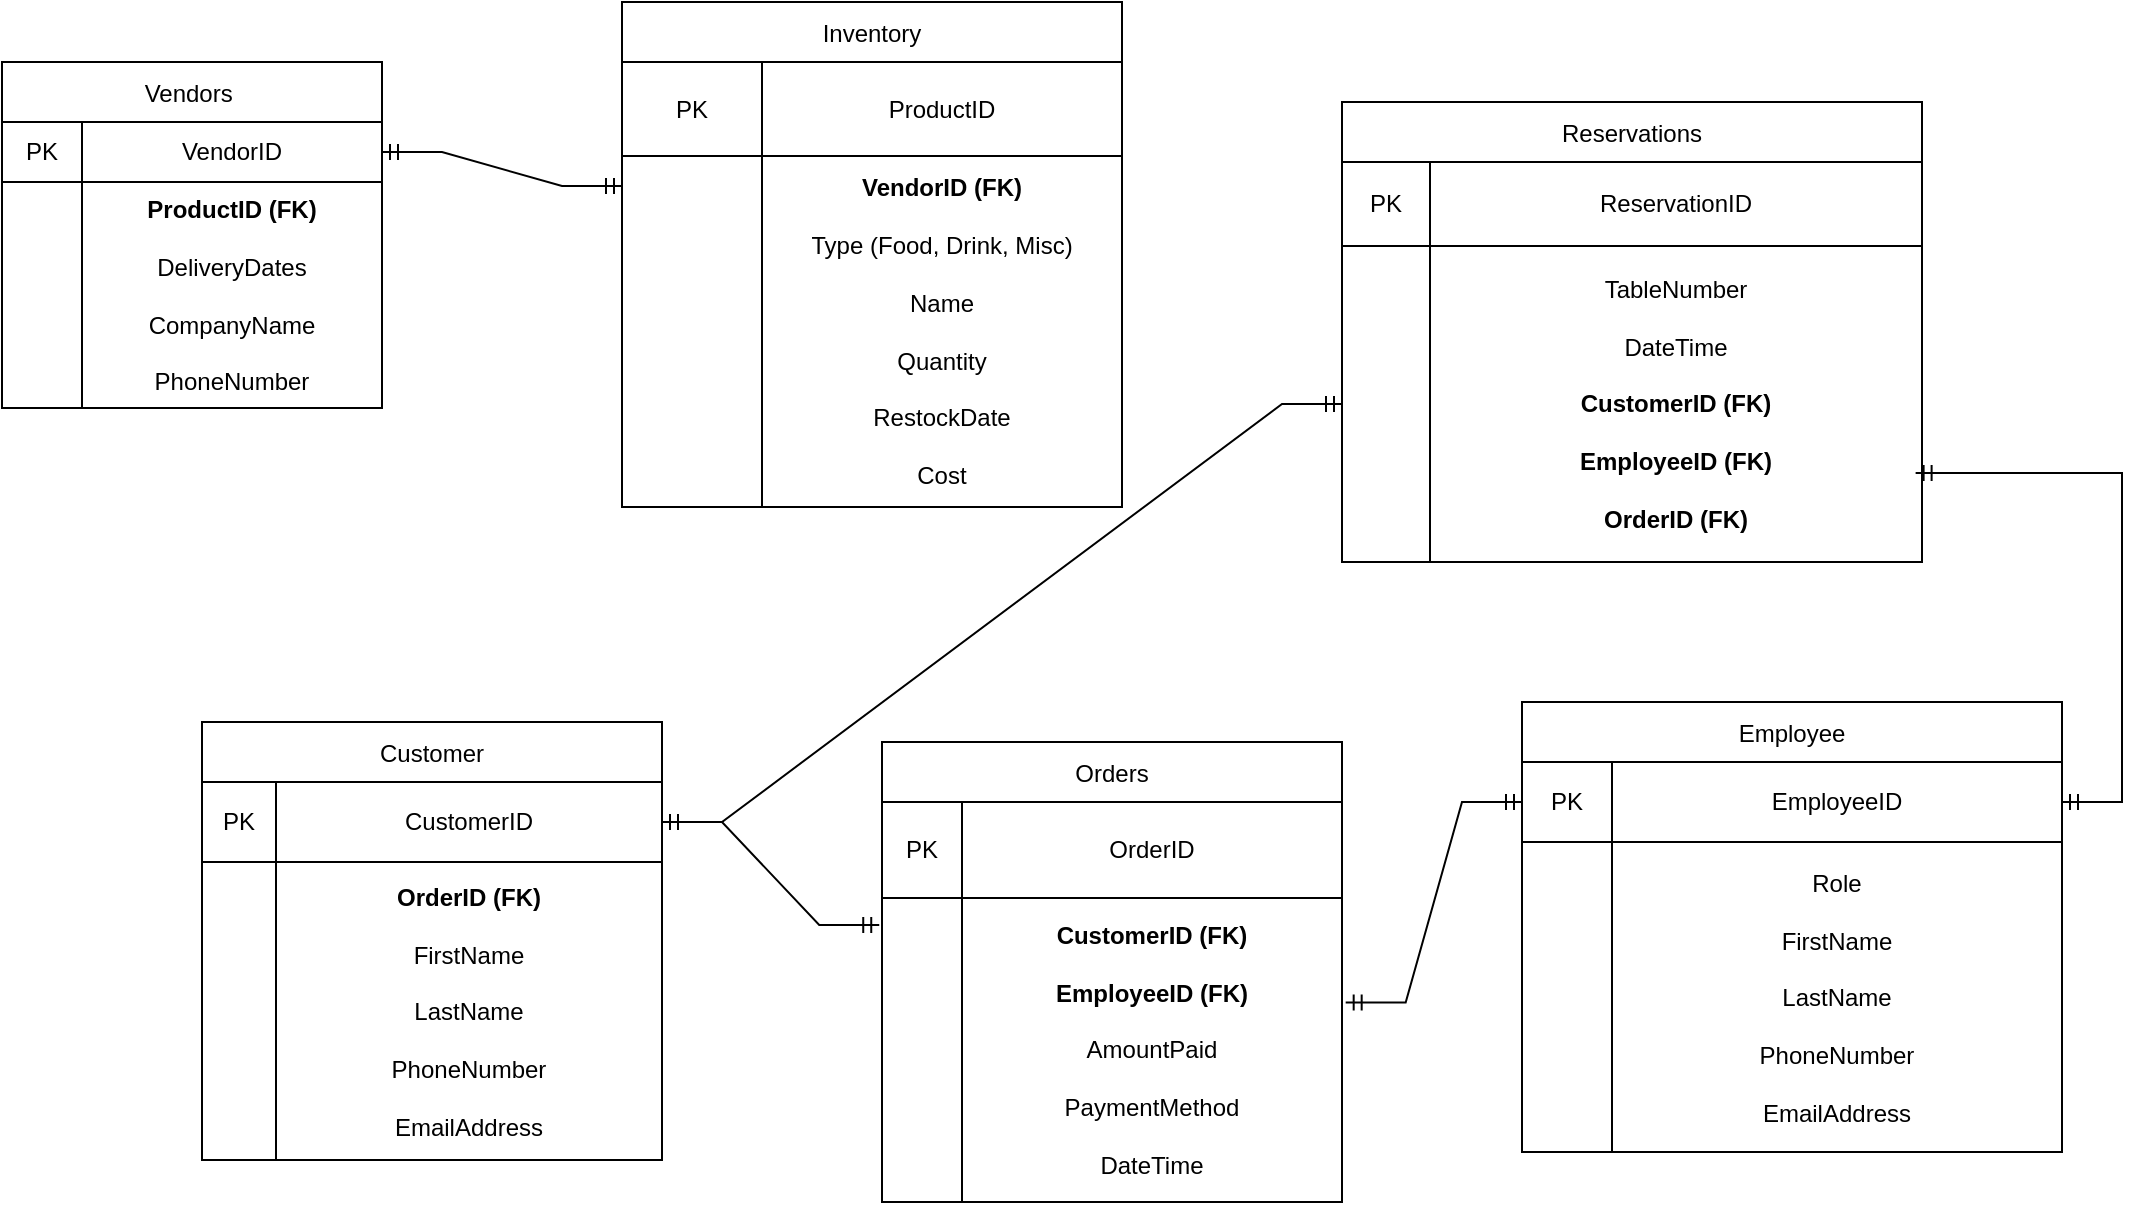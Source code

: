 <mxfile version="24.7.17">
  <diagram name="Page-1" id="3nXBSNcUew9K6hn_OaRK">
    <mxGraphModel dx="1066" dy="580" grid="1" gridSize="10" guides="1" tooltips="1" connect="1" arrows="1" fold="1" page="1" pageScale="1" pageWidth="850" pageHeight="1100" math="0" shadow="0">
      <root>
        <mxCell id="0" />
        <mxCell id="1" parent="0" />
        <mxCell id="HVbI2L4Hs5HE3-MBSkn4-1" value="Vendors " style="shape=table;startSize=30;container=1;collapsible=0;childLayout=tableLayout;" parent="1" vertex="1">
          <mxGeometry x="70" y="50" width="190" height="173" as="geometry" />
        </mxCell>
        <mxCell id="HVbI2L4Hs5HE3-MBSkn4-2" value="" style="shape=tableRow;horizontal=0;startSize=0;swimlaneHead=0;swimlaneBody=0;strokeColor=inherit;top=0;left=0;bottom=0;right=0;collapsible=0;dropTarget=0;fillColor=none;points=[[0,0.5],[1,0.5]];portConstraint=eastwest;" parent="HVbI2L4Hs5HE3-MBSkn4-1" vertex="1">
          <mxGeometry y="30" width="190" height="30" as="geometry" />
        </mxCell>
        <mxCell id="pJuaIllPGdODmSYGomI3-3" value="PK" style="shape=partialRectangle;html=1;whiteSpace=wrap;connectable=0;strokeColor=inherit;overflow=hidden;fillColor=none;top=0;left=0;bottom=0;right=0;pointerEvents=1;" vertex="1" parent="HVbI2L4Hs5HE3-MBSkn4-2">
          <mxGeometry width="40" height="30" as="geometry">
            <mxRectangle width="40" height="30" as="alternateBounds" />
          </mxGeometry>
        </mxCell>
        <mxCell id="HVbI2L4Hs5HE3-MBSkn4-3" value="VendorID" style="shape=partialRectangle;html=1;whiteSpace=wrap;connectable=0;strokeColor=inherit;overflow=hidden;fillColor=none;top=0;left=0;bottom=0;right=0;pointerEvents=1;" parent="HVbI2L4Hs5HE3-MBSkn4-2" vertex="1">
          <mxGeometry x="40" width="150" height="30" as="geometry">
            <mxRectangle width="150" height="30" as="alternateBounds" />
          </mxGeometry>
        </mxCell>
        <mxCell id="HVbI2L4Hs5HE3-MBSkn4-4" value="" style="shape=tableRow;horizontal=0;startSize=0;swimlaneHead=0;swimlaneBody=0;strokeColor=inherit;top=0;left=0;bottom=0;right=0;collapsible=0;dropTarget=0;fillColor=none;points=[[0,0.5],[1,0.5]];portConstraint=eastwest;" parent="HVbI2L4Hs5HE3-MBSkn4-1" vertex="1">
          <mxGeometry y="60" width="190" height="113" as="geometry" />
        </mxCell>
        <mxCell id="pJuaIllPGdODmSYGomI3-4" style="shape=partialRectangle;html=1;whiteSpace=wrap;connectable=0;strokeColor=inherit;overflow=hidden;fillColor=none;top=0;left=0;bottom=0;right=0;pointerEvents=1;" vertex="1" parent="HVbI2L4Hs5HE3-MBSkn4-4">
          <mxGeometry width="40" height="113" as="geometry">
            <mxRectangle width="40" height="113" as="alternateBounds" />
          </mxGeometry>
        </mxCell>
        <mxCell id="HVbI2L4Hs5HE3-MBSkn4-5" value="&lt;b&gt;ProductID (FK)&lt;/b&gt;&lt;div&gt;&lt;b&gt;&lt;br&gt;&lt;/b&gt;&lt;/div&gt;&lt;div&gt;DeliveryDates&lt;/div&gt;&lt;div&gt;&lt;br&gt;&lt;/div&gt;&lt;div&gt;CompanyName&lt;br&gt;&lt;/div&gt;&lt;div&gt;&lt;br&gt;&lt;/div&gt;&lt;div&gt;PhoneNumber&lt;/div&gt;" style="shape=partialRectangle;html=1;whiteSpace=wrap;connectable=0;strokeColor=inherit;overflow=hidden;fillColor=none;top=0;left=0;bottom=0;right=0;pointerEvents=1;" parent="HVbI2L4Hs5HE3-MBSkn4-4" vertex="1">
          <mxGeometry x="40" width="150" height="113" as="geometry">
            <mxRectangle width="150" height="113" as="alternateBounds" />
          </mxGeometry>
        </mxCell>
        <mxCell id="HVbI2L4Hs5HE3-MBSkn4-12" value="Orders" style="shape=table;startSize=30;container=1;collapsible=0;childLayout=tableLayout;" parent="1" vertex="1">
          <mxGeometry x="510" y="390" width="230" height="230" as="geometry" />
        </mxCell>
        <mxCell id="HVbI2L4Hs5HE3-MBSkn4-13" value="" style="shape=tableRow;horizontal=0;startSize=0;swimlaneHead=0;swimlaneBody=0;strokeColor=inherit;top=0;left=0;bottom=0;right=0;collapsible=0;dropTarget=0;fillColor=none;points=[[0,0.5],[1,0.5]];portConstraint=eastwest;" parent="HVbI2L4Hs5HE3-MBSkn4-12" vertex="1">
          <mxGeometry y="30" width="230" height="48" as="geometry" />
        </mxCell>
        <mxCell id="pJuaIllPGdODmSYGomI3-6" value="PK" style="shape=partialRectangle;html=1;whiteSpace=wrap;connectable=0;strokeColor=inherit;overflow=hidden;fillColor=none;top=0;left=0;bottom=0;right=0;pointerEvents=1;" vertex="1" parent="HVbI2L4Hs5HE3-MBSkn4-13">
          <mxGeometry width="40" height="48" as="geometry">
            <mxRectangle width="40" height="48" as="alternateBounds" />
          </mxGeometry>
        </mxCell>
        <mxCell id="HVbI2L4Hs5HE3-MBSkn4-14" value="OrderID" style="shape=partialRectangle;html=1;whiteSpace=wrap;connectable=0;strokeColor=inherit;overflow=hidden;fillColor=none;top=0;left=0;bottom=0;right=0;pointerEvents=1;" parent="HVbI2L4Hs5HE3-MBSkn4-13" vertex="1">
          <mxGeometry x="40" width="190" height="48" as="geometry">
            <mxRectangle width="190" height="48" as="alternateBounds" />
          </mxGeometry>
        </mxCell>
        <mxCell id="HVbI2L4Hs5HE3-MBSkn4-15" value="" style="shape=tableRow;horizontal=0;startSize=0;swimlaneHead=0;swimlaneBody=0;strokeColor=inherit;top=0;left=0;bottom=0;right=0;collapsible=0;dropTarget=0;fillColor=none;points=[[0,0.5],[1,0.5]];portConstraint=eastwest;" parent="HVbI2L4Hs5HE3-MBSkn4-12" vertex="1">
          <mxGeometry y="78" width="230" height="152" as="geometry" />
        </mxCell>
        <mxCell id="pJuaIllPGdODmSYGomI3-7" style="shape=partialRectangle;html=1;whiteSpace=wrap;connectable=0;strokeColor=inherit;overflow=hidden;fillColor=none;top=0;left=0;bottom=0;right=0;pointerEvents=1;" vertex="1" parent="HVbI2L4Hs5HE3-MBSkn4-15">
          <mxGeometry width="40" height="152" as="geometry">
            <mxRectangle width="40" height="152" as="alternateBounds" />
          </mxGeometry>
        </mxCell>
        <mxCell id="HVbI2L4Hs5HE3-MBSkn4-16" value="&lt;div&gt;&lt;b&gt;CustomerID&lt;/b&gt; &lt;b&gt;(FK)&lt;/b&gt;&lt;/div&gt;&lt;div&gt;&lt;br&gt;&lt;/div&gt;&lt;div&gt;&lt;b&gt;EmployeeID (FK)&lt;/b&gt;&lt;/div&gt;&lt;div&gt;&lt;br&gt;&lt;/div&gt;AmountPaid&lt;div&gt;&lt;br&gt;&lt;div&gt;PaymentMethod&lt;br&gt;&lt;/div&gt;&lt;/div&gt;&lt;div&gt;&lt;br&gt;&lt;/div&gt;&lt;div&gt;DateTime&lt;br&gt;&lt;/div&gt;" style="shape=partialRectangle;html=1;whiteSpace=wrap;connectable=0;strokeColor=inherit;overflow=hidden;fillColor=none;top=0;left=0;bottom=0;right=0;pointerEvents=1;" parent="HVbI2L4Hs5HE3-MBSkn4-15" vertex="1">
          <mxGeometry x="40" width="190" height="152" as="geometry">
            <mxRectangle width="190" height="152" as="alternateBounds" />
          </mxGeometry>
        </mxCell>
        <mxCell id="pJuaIllPGdODmSYGomI3-10" value="Customer" style="shape=table;startSize=30;container=1;collapsible=0;childLayout=tableLayout;" vertex="1" parent="1">
          <mxGeometry x="170" y="380" width="230" height="219" as="geometry" />
        </mxCell>
        <mxCell id="pJuaIllPGdODmSYGomI3-11" value="" style="shape=tableRow;horizontal=0;startSize=0;swimlaneHead=0;swimlaneBody=0;strokeColor=inherit;top=0;left=0;bottom=0;right=0;collapsible=0;dropTarget=0;fillColor=none;points=[[0,0.5],[1,0.5]];portConstraint=eastwest;" vertex="1" parent="pJuaIllPGdODmSYGomI3-10">
          <mxGeometry y="30" width="230" height="40" as="geometry" />
        </mxCell>
        <mxCell id="pJuaIllPGdODmSYGomI3-12" value="PK" style="shape=partialRectangle;html=1;whiteSpace=wrap;connectable=0;strokeColor=inherit;overflow=hidden;fillColor=none;top=0;left=0;bottom=0;right=0;pointerEvents=1;" vertex="1" parent="pJuaIllPGdODmSYGomI3-11">
          <mxGeometry width="37" height="40" as="geometry">
            <mxRectangle width="37" height="40" as="alternateBounds" />
          </mxGeometry>
        </mxCell>
        <mxCell id="pJuaIllPGdODmSYGomI3-13" value="CustomerID" style="shape=partialRectangle;html=1;whiteSpace=wrap;connectable=0;strokeColor=inherit;overflow=hidden;fillColor=none;top=0;left=0;bottom=0;right=0;pointerEvents=1;" vertex="1" parent="pJuaIllPGdODmSYGomI3-11">
          <mxGeometry x="37" width="193" height="40" as="geometry">
            <mxRectangle width="193" height="40" as="alternateBounds" />
          </mxGeometry>
        </mxCell>
        <mxCell id="pJuaIllPGdODmSYGomI3-14" value="" style="shape=tableRow;horizontal=0;startSize=0;swimlaneHead=0;swimlaneBody=0;strokeColor=inherit;top=0;left=0;bottom=0;right=0;collapsible=0;dropTarget=0;fillColor=none;points=[[0,0.5],[1,0.5]];portConstraint=eastwest;" vertex="1" parent="pJuaIllPGdODmSYGomI3-10">
          <mxGeometry y="70" width="230" height="149" as="geometry" />
        </mxCell>
        <mxCell id="pJuaIllPGdODmSYGomI3-15" value="" style="shape=partialRectangle;html=1;whiteSpace=wrap;connectable=0;strokeColor=inherit;overflow=hidden;fillColor=none;top=0;left=0;bottom=0;right=0;pointerEvents=1;" vertex="1" parent="pJuaIllPGdODmSYGomI3-14">
          <mxGeometry width="37" height="149" as="geometry">
            <mxRectangle width="37" height="149" as="alternateBounds" />
          </mxGeometry>
        </mxCell>
        <mxCell id="pJuaIllPGdODmSYGomI3-16" value="&lt;div&gt;&lt;b&gt;OrderID (FK)&lt;/b&gt;&lt;/div&gt;&lt;div&gt;&lt;br&gt;&lt;/div&gt;FirstName&lt;div&gt;&lt;br&gt;&lt;/div&gt;&lt;div&gt;LastName&lt;/div&gt;&lt;div&gt;&lt;br&gt;&lt;/div&gt;&lt;div&gt;PhoneNumber&lt;/div&gt;&lt;div&gt;&lt;br&gt;&lt;/div&gt;&lt;div&gt;EmailAddress&lt;/div&gt;" style="shape=partialRectangle;html=1;whiteSpace=wrap;connectable=0;strokeColor=inherit;overflow=hidden;fillColor=none;top=0;left=0;bottom=0;right=0;pointerEvents=1;" vertex="1" parent="pJuaIllPGdODmSYGomI3-14">
          <mxGeometry x="37" width="193" height="149" as="geometry">
            <mxRectangle width="193" height="149" as="alternateBounds" />
          </mxGeometry>
        </mxCell>
        <mxCell id="pJuaIllPGdODmSYGomI3-17" value="Employee" style="shape=table;startSize=30;container=1;collapsible=0;childLayout=tableLayout;" vertex="1" parent="1">
          <mxGeometry x="830" y="370" width="270" height="225" as="geometry" />
        </mxCell>
        <mxCell id="pJuaIllPGdODmSYGomI3-18" value="" style="shape=tableRow;horizontal=0;startSize=0;swimlaneHead=0;swimlaneBody=0;strokeColor=inherit;top=0;left=0;bottom=0;right=0;collapsible=0;dropTarget=0;fillColor=none;points=[[0,0.5],[1,0.5]];portConstraint=eastwest;" vertex="1" parent="pJuaIllPGdODmSYGomI3-17">
          <mxGeometry y="30" width="270" height="40" as="geometry" />
        </mxCell>
        <mxCell id="pJuaIllPGdODmSYGomI3-19" value="PK" style="shape=partialRectangle;html=1;whiteSpace=wrap;connectable=0;strokeColor=inherit;overflow=hidden;fillColor=none;top=0;left=0;bottom=0;right=0;pointerEvents=1;" vertex="1" parent="pJuaIllPGdODmSYGomI3-18">
          <mxGeometry width="45" height="40" as="geometry">
            <mxRectangle width="45" height="40" as="alternateBounds" />
          </mxGeometry>
        </mxCell>
        <mxCell id="pJuaIllPGdODmSYGomI3-20" value="EmployeeID" style="shape=partialRectangle;html=1;whiteSpace=wrap;connectable=0;strokeColor=inherit;overflow=hidden;fillColor=none;top=0;left=0;bottom=0;right=0;pointerEvents=1;" vertex="1" parent="pJuaIllPGdODmSYGomI3-18">
          <mxGeometry x="45" width="225" height="40" as="geometry">
            <mxRectangle width="225" height="40" as="alternateBounds" />
          </mxGeometry>
        </mxCell>
        <mxCell id="pJuaIllPGdODmSYGomI3-21" value="" style="shape=tableRow;horizontal=0;startSize=0;swimlaneHead=0;swimlaneBody=0;strokeColor=inherit;top=0;left=0;bottom=0;right=0;collapsible=0;dropTarget=0;fillColor=none;points=[[0,0.5],[1,0.5]];portConstraint=eastwest;" vertex="1" parent="pJuaIllPGdODmSYGomI3-17">
          <mxGeometry y="70" width="270" height="155" as="geometry" />
        </mxCell>
        <mxCell id="pJuaIllPGdODmSYGomI3-22" value="" style="shape=partialRectangle;html=1;whiteSpace=wrap;connectable=0;strokeColor=inherit;overflow=hidden;fillColor=none;top=0;left=0;bottom=0;right=0;pointerEvents=1;" vertex="1" parent="pJuaIllPGdODmSYGomI3-21">
          <mxGeometry width="45" height="155" as="geometry">
            <mxRectangle width="45" height="155" as="alternateBounds" />
          </mxGeometry>
        </mxCell>
        <mxCell id="pJuaIllPGdODmSYGomI3-23" value="&lt;div&gt;Role&lt;/div&gt;&lt;div&gt;&lt;br&gt;&lt;/div&gt;FirstName&lt;div&gt;&lt;br&gt;&lt;/div&gt;&lt;div&gt;LastName&lt;/div&gt;&lt;div&gt;&lt;br&gt;&lt;/div&gt;&lt;div&gt;PhoneNumber&lt;/div&gt;&lt;div&gt;&lt;br&gt;&lt;/div&gt;&lt;div&gt;EmailAddress&lt;/div&gt;" style="shape=partialRectangle;html=1;whiteSpace=wrap;connectable=0;strokeColor=inherit;overflow=hidden;fillColor=none;top=0;left=0;bottom=0;right=0;pointerEvents=1;" vertex="1" parent="pJuaIllPGdODmSYGomI3-21">
          <mxGeometry x="45" width="225" height="155" as="geometry">
            <mxRectangle width="225" height="155" as="alternateBounds" />
          </mxGeometry>
        </mxCell>
        <mxCell id="pJuaIllPGdODmSYGomI3-24" value="Inventory" style="shape=table;startSize=30;container=1;collapsible=0;childLayout=tableLayout;" vertex="1" parent="1">
          <mxGeometry x="380" y="20" width="250" height="252.5" as="geometry" />
        </mxCell>
        <mxCell id="pJuaIllPGdODmSYGomI3-25" value="" style="shape=tableRow;horizontal=0;startSize=0;swimlaneHead=0;swimlaneBody=0;strokeColor=inherit;top=0;left=0;bottom=0;right=0;collapsible=0;dropTarget=0;fillColor=none;points=[[0,0.5],[1,0.5]];portConstraint=eastwest;" vertex="1" parent="pJuaIllPGdODmSYGomI3-24">
          <mxGeometry y="30" width="250" height="47" as="geometry" />
        </mxCell>
        <mxCell id="pJuaIllPGdODmSYGomI3-26" value="PK" style="shape=partialRectangle;html=1;whiteSpace=wrap;connectable=0;strokeColor=inherit;overflow=hidden;fillColor=none;top=0;left=0;bottom=0;right=0;pointerEvents=1;" vertex="1" parent="pJuaIllPGdODmSYGomI3-25">
          <mxGeometry width="70" height="47" as="geometry">
            <mxRectangle width="70" height="47" as="alternateBounds" />
          </mxGeometry>
        </mxCell>
        <mxCell id="pJuaIllPGdODmSYGomI3-27" value="ProductID" style="shape=partialRectangle;html=1;whiteSpace=wrap;connectable=0;strokeColor=inherit;overflow=hidden;fillColor=none;top=0;left=0;bottom=0;right=0;pointerEvents=1;" vertex="1" parent="pJuaIllPGdODmSYGomI3-25">
          <mxGeometry x="70" width="180" height="47" as="geometry">
            <mxRectangle width="180" height="47" as="alternateBounds" />
          </mxGeometry>
        </mxCell>
        <mxCell id="pJuaIllPGdODmSYGomI3-28" value="" style="shape=tableRow;horizontal=0;startSize=0;swimlaneHead=0;swimlaneBody=0;strokeColor=inherit;top=0;left=0;bottom=0;right=0;collapsible=0;dropTarget=0;fillColor=none;points=[[0,0.5],[1,0.5]];portConstraint=eastwest;" vertex="1" parent="pJuaIllPGdODmSYGomI3-24">
          <mxGeometry y="77" width="250" height="176" as="geometry" />
        </mxCell>
        <mxCell id="pJuaIllPGdODmSYGomI3-29" value="" style="shape=partialRectangle;html=1;whiteSpace=wrap;connectable=0;strokeColor=inherit;overflow=hidden;fillColor=none;top=0;left=0;bottom=0;right=0;pointerEvents=1;" vertex="1" parent="pJuaIllPGdODmSYGomI3-28">
          <mxGeometry width="70" height="176" as="geometry">
            <mxRectangle width="70" height="176" as="alternateBounds" />
          </mxGeometry>
        </mxCell>
        <mxCell id="pJuaIllPGdODmSYGomI3-30" value="&lt;div&gt;&lt;b&gt;VendorID (FK)&lt;/b&gt;&lt;/div&gt;&lt;div&gt;&lt;br&gt;&lt;/div&gt;Type (Food, Drink, Misc)&lt;div&gt;&lt;br&gt;&lt;/div&gt;&lt;div&gt;Name&lt;br&gt;&lt;div&gt;&lt;br&gt;&lt;/div&gt;&lt;div&gt;Quantity&lt;/div&gt;&lt;div&gt;&lt;br&gt;&lt;/div&gt;&lt;div&gt;RestockDate&lt;/div&gt;&lt;/div&gt;&lt;div&gt;&lt;br&gt;&lt;/div&gt;&lt;div&gt;Cost&lt;/div&gt;" style="shape=partialRectangle;html=1;whiteSpace=wrap;connectable=0;strokeColor=inherit;overflow=hidden;fillColor=none;top=0;left=0;bottom=0;right=0;pointerEvents=1;" vertex="1" parent="pJuaIllPGdODmSYGomI3-28">
          <mxGeometry x="70" width="180" height="176" as="geometry">
            <mxRectangle width="180" height="176" as="alternateBounds" />
          </mxGeometry>
        </mxCell>
        <mxCell id="pJuaIllPGdODmSYGomI3-31" value="Reservations" style="shape=table;startSize=30;container=1;collapsible=0;childLayout=tableLayout;" vertex="1" parent="1">
          <mxGeometry x="740" y="70" width="290" height="230" as="geometry" />
        </mxCell>
        <mxCell id="pJuaIllPGdODmSYGomI3-32" value="" style="shape=tableRow;horizontal=0;startSize=0;swimlaneHead=0;swimlaneBody=0;strokeColor=inherit;top=0;left=0;bottom=0;right=0;collapsible=0;dropTarget=0;fillColor=none;points=[[0,0.5],[1,0.5]];portConstraint=eastwest;" vertex="1" parent="pJuaIllPGdODmSYGomI3-31">
          <mxGeometry y="30" width="290" height="42" as="geometry" />
        </mxCell>
        <mxCell id="pJuaIllPGdODmSYGomI3-33" value="PK" style="shape=partialRectangle;html=1;whiteSpace=wrap;connectable=0;strokeColor=inherit;overflow=hidden;fillColor=none;top=0;left=0;bottom=0;right=0;pointerEvents=1;" vertex="1" parent="pJuaIllPGdODmSYGomI3-32">
          <mxGeometry width="44" height="42" as="geometry">
            <mxRectangle width="44" height="42" as="alternateBounds" />
          </mxGeometry>
        </mxCell>
        <mxCell id="pJuaIllPGdODmSYGomI3-34" value="ReservationID" style="shape=partialRectangle;html=1;whiteSpace=wrap;connectable=0;strokeColor=inherit;overflow=hidden;fillColor=none;top=0;left=0;bottom=0;right=0;pointerEvents=1;" vertex="1" parent="pJuaIllPGdODmSYGomI3-32">
          <mxGeometry x="44" width="246" height="42" as="geometry">
            <mxRectangle width="246" height="42" as="alternateBounds" />
          </mxGeometry>
        </mxCell>
        <mxCell id="pJuaIllPGdODmSYGomI3-35" value="" style="shape=tableRow;horizontal=0;startSize=0;swimlaneHead=0;swimlaneBody=0;strokeColor=inherit;top=0;left=0;bottom=0;right=0;collapsible=0;dropTarget=0;fillColor=none;points=[[0,0.5],[1,0.5]];portConstraint=eastwest;" vertex="1" parent="pJuaIllPGdODmSYGomI3-31">
          <mxGeometry y="72" width="290" height="158" as="geometry" />
        </mxCell>
        <mxCell id="pJuaIllPGdODmSYGomI3-36" value="" style="shape=partialRectangle;html=1;whiteSpace=wrap;connectable=0;strokeColor=inherit;overflow=hidden;fillColor=none;top=0;left=0;bottom=0;right=0;pointerEvents=1;" vertex="1" parent="pJuaIllPGdODmSYGomI3-35">
          <mxGeometry width="44" height="158" as="geometry">
            <mxRectangle width="44" height="158" as="alternateBounds" />
          </mxGeometry>
        </mxCell>
        <mxCell id="pJuaIllPGdODmSYGomI3-37" value="TableNumber&lt;div&gt;&lt;br&gt;&lt;/div&gt;&lt;div&gt;DateTime&lt;/div&gt;&lt;div&gt;&lt;br&gt;&lt;/div&gt;&lt;div&gt;&lt;b&gt;CustomerID (FK)&lt;/b&gt;&lt;/div&gt;&lt;div&gt;&lt;b&gt;&lt;br&gt;&lt;/b&gt;&lt;/div&gt;&lt;div&gt;&lt;b&gt;EmployeeID&amp;nbsp;&lt;/b&gt;&lt;b&gt;(FK)&lt;/b&gt;&lt;b&gt;&lt;br&gt;&lt;br&gt;&lt;/b&gt;&lt;/div&gt;&lt;div&gt;&lt;b&gt;OrderID&amp;nbsp;&lt;/b&gt;&lt;b style=&quot;background-color: initial;&quot;&gt;(FK)&lt;/b&gt;&lt;/div&gt;" style="shape=partialRectangle;html=1;whiteSpace=wrap;connectable=0;strokeColor=inherit;overflow=hidden;fillColor=none;top=0;left=0;bottom=0;right=0;pointerEvents=1;" vertex="1" parent="pJuaIllPGdODmSYGomI3-35">
          <mxGeometry x="44" width="246" height="158" as="geometry">
            <mxRectangle width="246" height="158" as="alternateBounds" />
          </mxGeometry>
        </mxCell>
        <mxCell id="pJuaIllPGdODmSYGomI3-39" value="" style="edgeStyle=entityRelationEdgeStyle;fontSize=12;html=1;endArrow=ERmandOne;startArrow=ERmandOne;rounded=0;exitX=1;exitY=0.5;exitDx=0;exitDy=0;" edge="1" parent="1" source="HVbI2L4Hs5HE3-MBSkn4-2">
          <mxGeometry width="100" height="100" relative="1" as="geometry">
            <mxPoint x="260" y="170" as="sourcePoint" />
            <mxPoint x="380" y="112" as="targetPoint" />
          </mxGeometry>
        </mxCell>
        <mxCell id="pJuaIllPGdODmSYGomI3-40" value="" style="edgeStyle=entityRelationEdgeStyle;fontSize=12;html=1;endArrow=ERmandOne;startArrow=ERmandOne;rounded=0;exitX=1;exitY=0.5;exitDx=0;exitDy=0;entryX=-0.006;entryY=0.089;entryDx=0;entryDy=0;entryPerimeter=0;" edge="1" parent="1" source="pJuaIllPGdODmSYGomI3-11" target="HVbI2L4Hs5HE3-MBSkn4-15">
          <mxGeometry width="100" height="100" relative="1" as="geometry">
            <mxPoint x="370" y="510" as="sourcePoint" />
            <mxPoint x="500" y="499" as="targetPoint" />
            <Array as="points">
              <mxPoint x="450" y="400" />
            </Array>
          </mxGeometry>
        </mxCell>
        <mxCell id="pJuaIllPGdODmSYGomI3-42" value="" style="edgeStyle=entityRelationEdgeStyle;fontSize=12;html=1;endArrow=ERmandOne;startArrow=ERmandOne;rounded=0;exitX=0;exitY=0.5;exitDx=0;exitDy=0;entryX=1.008;entryY=0.344;entryDx=0;entryDy=0;entryPerimeter=0;" edge="1" parent="1" source="pJuaIllPGdODmSYGomI3-18" target="HVbI2L4Hs5HE3-MBSkn4-15">
          <mxGeometry width="100" height="100" relative="1" as="geometry">
            <mxPoint x="770" y="800" as="sourcePoint" />
            <mxPoint x="945.59" y="532.28" as="targetPoint" />
          </mxGeometry>
        </mxCell>
        <mxCell id="pJuaIllPGdODmSYGomI3-44" value="" style="edgeStyle=entityRelationEdgeStyle;fontSize=12;html=1;endArrow=ERmandOne;startArrow=ERmandOne;rounded=0;entryX=0.989;entryY=0.718;entryDx=0;entryDy=0;entryPerimeter=0;" edge="1" parent="1" target="pJuaIllPGdODmSYGomI3-35">
          <mxGeometry width="100" height="100" relative="1" as="geometry">
            <mxPoint x="1100" y="420" as="sourcePoint" />
            <mxPoint x="470" y="570" as="targetPoint" />
            <Array as="points">
              <mxPoint x="450" y="720" />
            </Array>
          </mxGeometry>
        </mxCell>
        <mxCell id="pJuaIllPGdODmSYGomI3-46" value="" style="edgeStyle=entityRelationEdgeStyle;fontSize=12;html=1;endArrow=ERmandOne;startArrow=ERmandOne;rounded=0;exitX=1;exitY=0.5;exitDx=0;exitDy=0;entryX=0;entryY=0.5;entryDx=0;entryDy=0;" edge="1" parent="1" source="pJuaIllPGdODmSYGomI3-11" target="pJuaIllPGdODmSYGomI3-35">
          <mxGeometry width="100" height="100" relative="1" as="geometry">
            <mxPoint x="570" y="390" as="sourcePoint" />
            <mxPoint x="670" y="290" as="targetPoint" />
          </mxGeometry>
        </mxCell>
      </root>
    </mxGraphModel>
  </diagram>
</mxfile>
